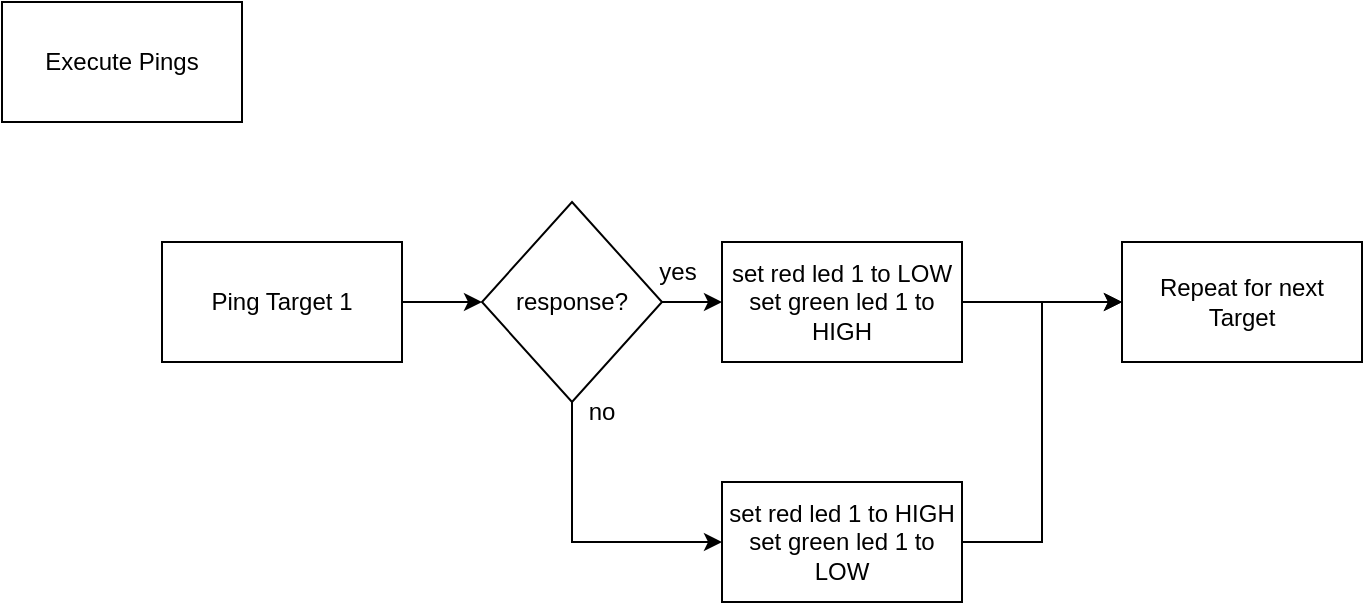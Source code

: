 <mxfile version="28.2.5">
  <diagram name="Seite-1" id="sTCeEwxjWVcCnjTOneQ4">
    <mxGraphModel dx="1426" dy="751" grid="1" gridSize="10" guides="1" tooltips="1" connect="1" arrows="1" fold="1" page="1" pageScale="1" pageWidth="827" pageHeight="1169" math="0" shadow="0">
      <root>
        <mxCell id="0" />
        <mxCell id="1" parent="0" />
        <mxCell id="y_yhLAJfwM6dCgxMBDcW-1" value="Execute Pings" style="rounded=0;whiteSpace=wrap;html=1;" parent="1" vertex="1">
          <mxGeometry x="40" y="40" width="120" height="60" as="geometry" />
        </mxCell>
        <mxCell id="y_yhLAJfwM6dCgxMBDcW-2" value="Ping Target 1" style="rounded=0;whiteSpace=wrap;html=1;" parent="1" vertex="1">
          <mxGeometry x="120" y="160" width="120" height="60" as="geometry" />
        </mxCell>
        <mxCell id="y_yhLAJfwM6dCgxMBDcW-3" value="response?" style="rhombus;whiteSpace=wrap;html=1;" parent="1" vertex="1">
          <mxGeometry x="280" y="140" width="90" height="100" as="geometry" />
        </mxCell>
        <mxCell id="y_yhLAJfwM6dCgxMBDcW-4" value="&lt;div&gt;set red led 1 to LOW&lt;/div&gt;&lt;div&gt;set green led 1 to HIGH&lt;/div&gt;" style="rounded=0;whiteSpace=wrap;html=1;" parent="1" vertex="1">
          <mxGeometry x="400" y="160" width="120" height="60" as="geometry" />
        </mxCell>
        <mxCell id="y_yhLAJfwM6dCgxMBDcW-5" value="&lt;div&gt;set red led 1 to HIGH&lt;/div&gt;&lt;div&gt;set green led 1 to LOW&lt;/div&gt;" style="rounded=0;whiteSpace=wrap;html=1;" parent="1" vertex="1">
          <mxGeometry x="400" y="280" width="120" height="60" as="geometry" />
        </mxCell>
        <mxCell id="y_yhLAJfwM6dCgxMBDcW-6" value="yes" style="text;html=1;align=center;verticalAlign=middle;whiteSpace=wrap;rounded=0;" parent="1" vertex="1">
          <mxGeometry x="348" y="160" width="60" height="30" as="geometry" />
        </mxCell>
        <mxCell id="y_yhLAJfwM6dCgxMBDcW-7" value="no" style="text;html=1;align=center;verticalAlign=middle;whiteSpace=wrap;rounded=0;" parent="1" vertex="1">
          <mxGeometry x="310" y="230" width="60" height="30" as="geometry" />
        </mxCell>
        <mxCell id="y_yhLAJfwM6dCgxMBDcW-8" value="" style="endArrow=classic;html=1;rounded=0;exitX=0.5;exitY=1;exitDx=0;exitDy=0;" parent="1" source="y_yhLAJfwM6dCgxMBDcW-3" edge="1">
          <mxGeometry width="50" height="50" relative="1" as="geometry">
            <mxPoint x="310" y="320" as="sourcePoint" />
            <mxPoint x="400" y="310" as="targetPoint" />
            <Array as="points">
              <mxPoint x="325" y="310" />
            </Array>
          </mxGeometry>
        </mxCell>
        <mxCell id="y_yhLAJfwM6dCgxMBDcW-9" value="" style="endArrow=classic;html=1;rounded=0;exitX=1;exitY=0.5;exitDx=0;exitDy=0;entryX=0;entryY=0.5;entryDx=0;entryDy=0;" parent="1" source="y_yhLAJfwM6dCgxMBDcW-3" target="y_yhLAJfwM6dCgxMBDcW-4" edge="1">
          <mxGeometry width="50" height="50" relative="1" as="geometry">
            <mxPoint x="390" y="420" as="sourcePoint" />
            <mxPoint x="440" y="370" as="targetPoint" />
          </mxGeometry>
        </mxCell>
        <mxCell id="y_yhLAJfwM6dCgxMBDcW-10" value="" style="endArrow=classic;html=1;rounded=0;exitX=1;exitY=0.5;exitDx=0;exitDy=0;entryX=0;entryY=0.5;entryDx=0;entryDy=0;" parent="1" source="y_yhLAJfwM6dCgxMBDcW-2" target="y_yhLAJfwM6dCgxMBDcW-3" edge="1">
          <mxGeometry width="50" height="50" relative="1" as="geometry">
            <mxPoint x="390" y="360" as="sourcePoint" />
            <mxPoint x="440" y="310" as="targetPoint" />
          </mxGeometry>
        </mxCell>
        <mxCell id="y_yhLAJfwM6dCgxMBDcW-20" value="Repeat for next Target" style="rounded=0;whiteSpace=wrap;html=1;" parent="1" vertex="1">
          <mxGeometry x="600" y="160" width="120" height="60" as="geometry" />
        </mxCell>
        <mxCell id="y_yhLAJfwM6dCgxMBDcW-21" value="" style="endArrow=classic;html=1;rounded=0;exitX=1;exitY=0.5;exitDx=0;exitDy=0;" parent="1" source="y_yhLAJfwM6dCgxMBDcW-4" target="y_yhLAJfwM6dCgxMBDcW-20" edge="1">
          <mxGeometry width="50" height="50" relative="1" as="geometry">
            <mxPoint x="390" y="360" as="sourcePoint" />
            <mxPoint x="440" y="310" as="targetPoint" />
          </mxGeometry>
        </mxCell>
        <mxCell id="y_yhLAJfwM6dCgxMBDcW-22" value="" style="endArrow=classic;html=1;rounded=0;exitX=1;exitY=0.5;exitDx=0;exitDy=0;entryX=0;entryY=0.5;entryDx=0;entryDy=0;" parent="1" source="y_yhLAJfwM6dCgxMBDcW-5" target="y_yhLAJfwM6dCgxMBDcW-20" edge="1">
          <mxGeometry width="50" height="50" relative="1" as="geometry">
            <mxPoint x="390" y="360" as="sourcePoint" />
            <mxPoint x="440" y="310" as="targetPoint" />
            <Array as="points">
              <mxPoint x="560" y="310" />
              <mxPoint x="560" y="190" />
            </Array>
          </mxGeometry>
        </mxCell>
      </root>
    </mxGraphModel>
  </diagram>
</mxfile>

